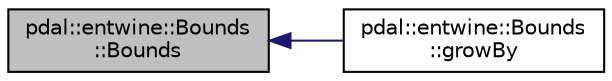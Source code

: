 digraph "pdal::entwine::Bounds::Bounds"
{
  edge [fontname="Helvetica",fontsize="10",labelfontname="Helvetica",labelfontsize="10"];
  node [fontname="Helvetica",fontsize="10",shape=record];
  rankdir="LR";
  Node1 [label="pdal::entwine::Bounds\l::Bounds",height=0.2,width=0.4,color="black", fillcolor="grey75", style="filled", fontcolor="black"];
  Node1 -> Node2 [dir="back",color="midnightblue",fontsize="10",style="solid",fontname="Helvetica"];
  Node2 [label="pdal::entwine::Bounds\l::growBy",height=0.2,width=0.4,color="black", fillcolor="white", style="filled",URL="$classpdal_1_1entwine_1_1Bounds.html#aeff08ae98148d31e6d7e8b955c79a098"];
}
